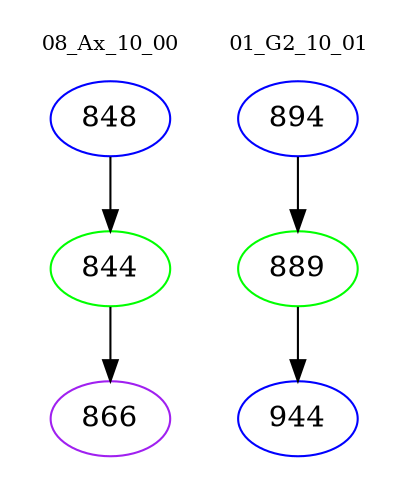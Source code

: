 digraph{
subgraph cluster_0 {
color = white
label = "08_Ax_10_00";
fontsize=10;
T0_848 [label="848", color="blue"]
T0_848 -> T0_844 [color="black"]
T0_844 [label="844", color="green"]
T0_844 -> T0_866 [color="black"]
T0_866 [label="866", color="purple"]
}
subgraph cluster_1 {
color = white
label = "01_G2_10_01";
fontsize=10;
T1_894 [label="894", color="blue"]
T1_894 -> T1_889 [color="black"]
T1_889 [label="889", color="green"]
T1_889 -> T1_944 [color="black"]
T1_944 [label="944", color="blue"]
}
}
